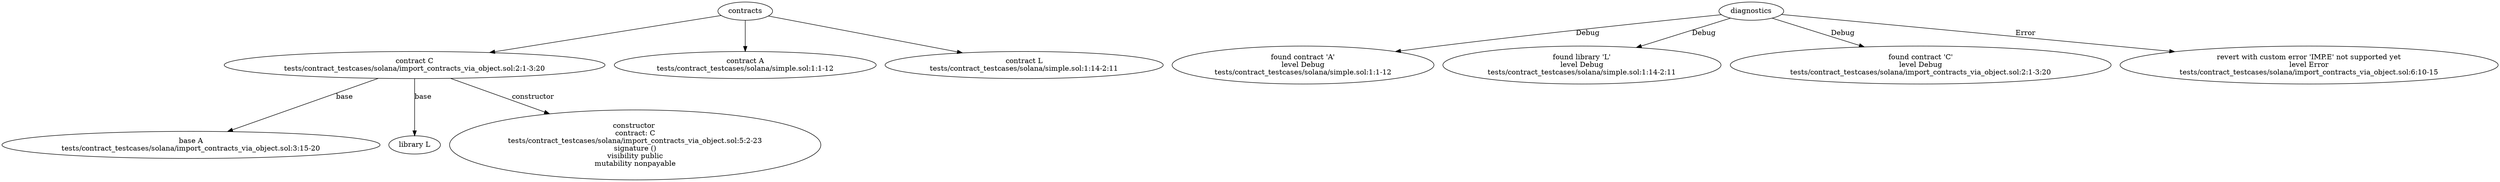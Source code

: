 strict digraph "tests/contract_testcases/solana/import_contracts_via_object.sol" {
	contract [label="contract C\ntests/contract_testcases/solana/import_contracts_via_object.sol:2:1-3:20"]
	base [label="base A\ntests/contract_testcases/solana/import_contracts_via_object.sol:3:15-20"]
	using [label="library L"]
	node_5 [label="constructor \ncontract: C\ntests/contract_testcases/solana/import_contracts_via_object.sol:5:2-23\nsignature ()\nvisibility public\nmutability nonpayable"]
	contract_6 [label="contract A\ntests/contract_testcases/solana/simple.sol:1:1-12"]
	contract_7 [label="contract L\ntests/contract_testcases/solana/simple.sol:1:14-2:11"]
	diagnostic [label="found contract 'A'\nlevel Debug\ntests/contract_testcases/solana/simple.sol:1:1-12"]
	diagnostic_10 [label="found library 'L'\nlevel Debug\ntests/contract_testcases/solana/simple.sol:1:14-2:11"]
	diagnostic_11 [label="found contract 'C'\nlevel Debug\ntests/contract_testcases/solana/import_contracts_via_object.sol:2:1-3:20"]
	diagnostic_12 [label="revert with custom error 'IMP.E' not supported yet\nlevel Error\ntests/contract_testcases/solana/import_contracts_via_object.sol:6:10-15"]
	contracts -> contract
	contract -> base [label="base"]
	contract -> using [label="base"]
	contract -> node_5 [label="constructor"]
	contracts -> contract_6
	contracts -> contract_7
	diagnostics -> diagnostic [label="Debug"]
	diagnostics -> diagnostic_10 [label="Debug"]
	diagnostics -> diagnostic_11 [label="Debug"]
	diagnostics -> diagnostic_12 [label="Error"]
}
